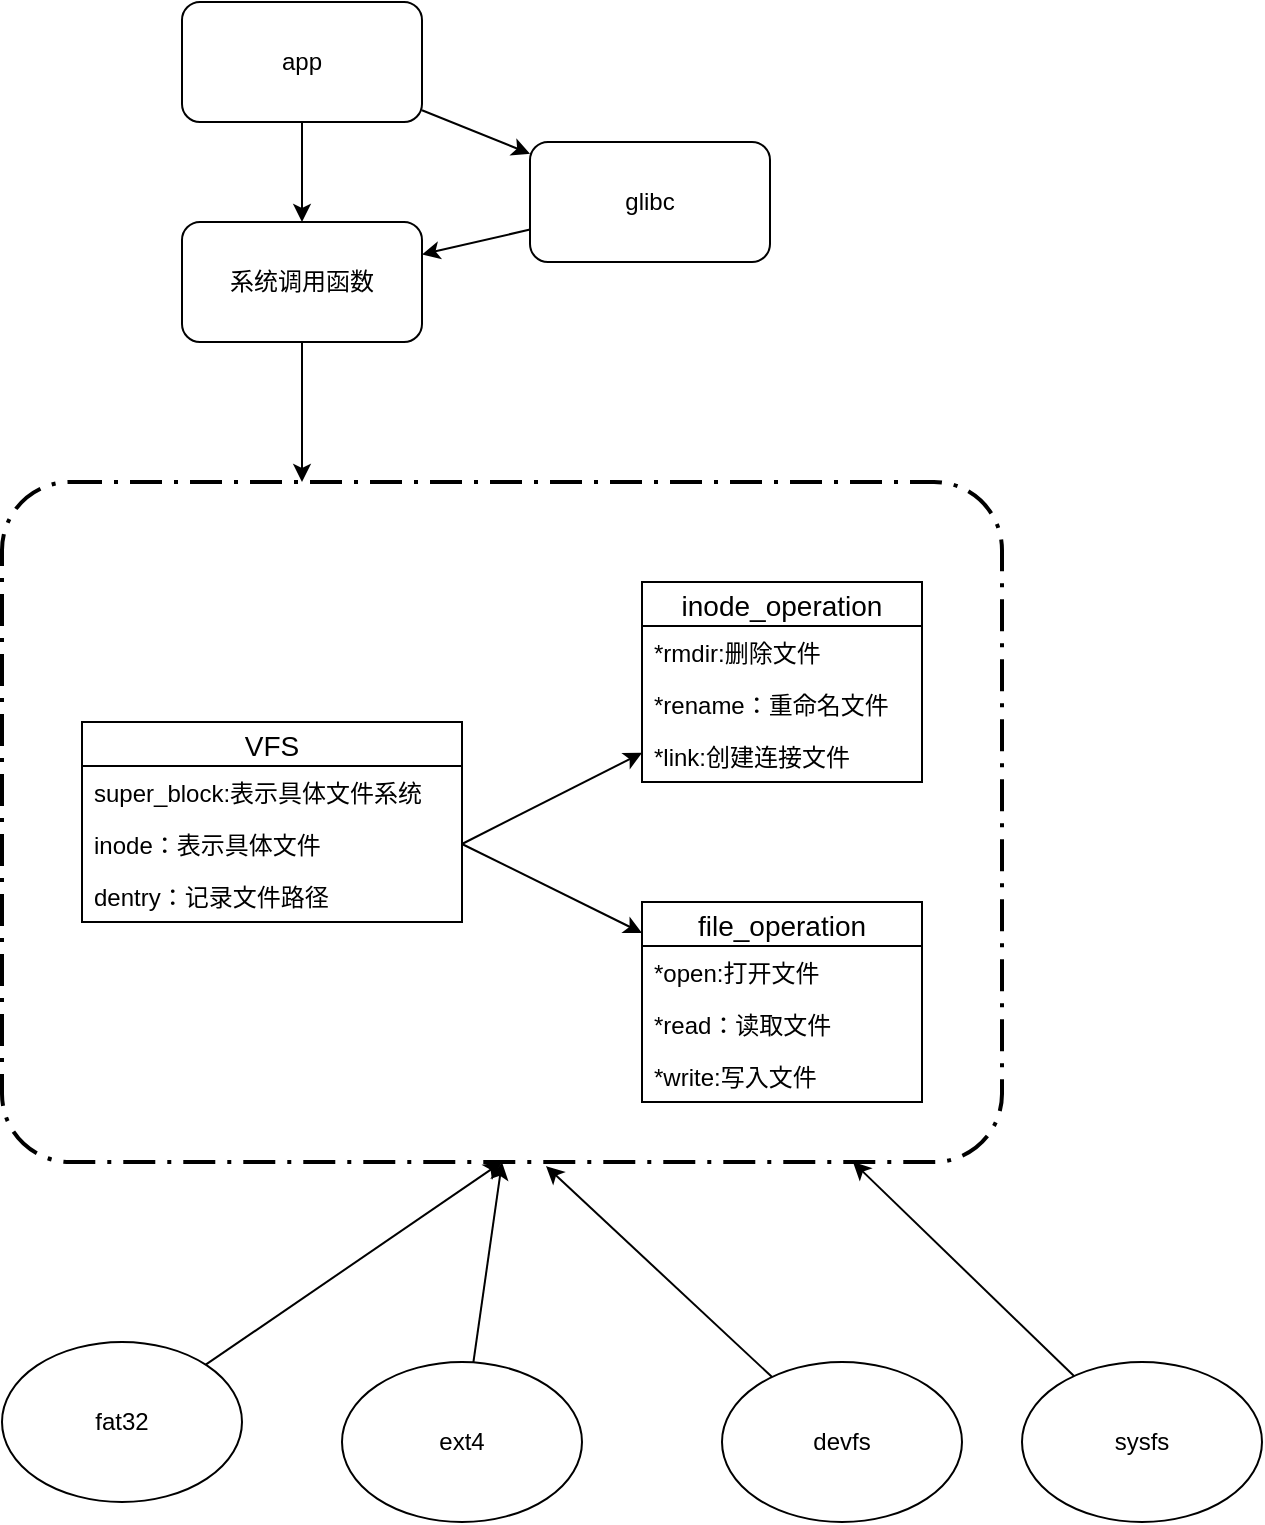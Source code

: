 <mxfile version="13.0.3" type="device"><diagram id="7wCtqBdYmlnKJRVT3URU" name="Page-1"><mxGraphModel dx="1072" dy="792" grid="0" gridSize="10" guides="1" tooltips="1" connect="1" arrows="1" fold="1" page="1" pageScale="1" pageWidth="827" pageHeight="1169" math="0" shadow="0"><root><mxCell id="0"/><mxCell id="1" parent="0"/><mxCell id="yAaqdUn0bj-Ui1wu8z1T-114" value="" style="rounded=1;arcSize=10;dashed=1;strokeColor=#000000;fillColor=none;gradientColor=none;dashPattern=8 3 1 3;strokeWidth=2;" parent="1" vertex="1"><mxGeometry x="90" y="420" width="500" height="340" as="geometry"/></mxCell><mxCell id="yAaqdUn0bj-Ui1wu8z1T-112" style="edgeStyle=none;curved=1;orthogonalLoop=1;jettySize=auto;html=1;exitX=1;exitY=0.5;exitDx=0;exitDy=0;" parent="1" source="yAaqdUn0bj-Ui1wu8z1T-100" target="yAaqdUn0bj-Ui1wu8z1T-102" edge="1"><mxGeometry relative="1" as="geometry"/></mxCell><mxCell id="yAaqdUn0bj-Ui1wu8z1T-113" style="edgeStyle=none;curved=1;orthogonalLoop=1;jettySize=auto;html=1;exitX=1;exitY=0.5;exitDx=0;exitDy=0;" parent="1" source="yAaqdUn0bj-Ui1wu8z1T-100" target="yAaqdUn0bj-Ui1wu8z1T-106" edge="1"><mxGeometry relative="1" as="geometry"/></mxCell><mxCell id="yAaqdUn0bj-Ui1wu8z1T-118" style="edgeStyle=none;curved=1;orthogonalLoop=1;jettySize=auto;html=1;entryX=0.5;entryY=1;entryDx=0;entryDy=0;" parent="1" source="yAaqdUn0bj-Ui1wu8z1T-115" target="yAaqdUn0bj-Ui1wu8z1T-114" edge="1"><mxGeometry relative="1" as="geometry"/></mxCell><mxCell id="yAaqdUn0bj-Ui1wu8z1T-115" value="fat32" style="ellipse;whiteSpace=wrap;html=1;" parent="1" vertex="1"><mxGeometry x="90" y="850" width="120" height="80" as="geometry"/></mxCell><mxCell id="yAaqdUn0bj-Ui1wu8z1T-119" style="edgeStyle=none;curved=1;orthogonalLoop=1;jettySize=auto;html=1;entryX=0.5;entryY=1;entryDx=0;entryDy=0;" parent="1" source="yAaqdUn0bj-Ui1wu8z1T-116" target="yAaqdUn0bj-Ui1wu8z1T-114" edge="1"><mxGeometry relative="1" as="geometry"/></mxCell><mxCell id="yAaqdUn0bj-Ui1wu8z1T-116" value="ext4" style="ellipse;whiteSpace=wrap;html=1;" parent="1" vertex="1"><mxGeometry x="260" y="860" width="120" height="80" as="geometry"/></mxCell><mxCell id="yAaqdUn0bj-Ui1wu8z1T-120" style="edgeStyle=none;orthogonalLoop=1;jettySize=auto;html=1;entryX=0.544;entryY=1.006;entryDx=0;entryDy=0;entryPerimeter=0;curved=1;" parent="1" source="yAaqdUn0bj-Ui1wu8z1T-117" target="yAaqdUn0bj-Ui1wu8z1T-114" edge="1"><mxGeometry relative="1" as="geometry"/></mxCell><mxCell id="yAaqdUn0bj-Ui1wu8z1T-117" value="devfs" style="ellipse;whiteSpace=wrap;html=1;" parent="1" vertex="1"><mxGeometry x="450" y="860" width="120" height="80" as="geometry"/></mxCell><mxCell id="yAaqdUn0bj-Ui1wu8z1T-98" value="VFS" style="swimlane;fontStyle=0;childLayout=stackLayout;horizontal=1;startSize=22;horizontalStack=0;resizeParent=1;resizeParentMax=0;resizeLast=0;collapsible=1;marginBottom=0;align=center;fontSize=14;" parent="1" vertex="1"><mxGeometry x="130" y="540" width="190" height="100" as="geometry"/></mxCell><mxCell id="yAaqdUn0bj-Ui1wu8z1T-99" value="super_block:表示具体文件系统" style="text;strokeColor=none;fillColor=none;spacingLeft=4;spacingRight=4;overflow=hidden;rotatable=0;points=[[0,0.5],[1,0.5]];portConstraint=eastwest;fontSize=12;" parent="yAaqdUn0bj-Ui1wu8z1T-98" vertex="1"><mxGeometry y="22" width="190" height="26" as="geometry"/></mxCell><mxCell id="yAaqdUn0bj-Ui1wu8z1T-100" value="inode：表示具体文件" style="text;strokeColor=none;fillColor=none;spacingLeft=4;spacingRight=4;overflow=hidden;rotatable=0;points=[[0,0.5],[1,0.5]];portConstraint=eastwest;fontSize=12;" parent="yAaqdUn0bj-Ui1wu8z1T-98" vertex="1"><mxGeometry y="48" width="190" height="26" as="geometry"/></mxCell><mxCell id="yAaqdUn0bj-Ui1wu8z1T-101" value="dentry：记录文件路径" style="text;strokeColor=none;fillColor=none;spacingLeft=4;spacingRight=4;overflow=hidden;rotatable=0;points=[[0,0.5],[1,0.5]];portConstraint=eastwest;fontSize=12;" parent="yAaqdUn0bj-Ui1wu8z1T-98" vertex="1"><mxGeometry y="74" width="190" height="26" as="geometry"/></mxCell><mxCell id="yAaqdUn0bj-Ui1wu8z1T-102" value="inode_operation" style="swimlane;fontStyle=0;childLayout=stackLayout;horizontal=1;startSize=22;horizontalStack=0;resizeParent=1;resizeParentMax=0;resizeLast=0;collapsible=1;marginBottom=0;align=center;fontSize=14;" parent="1" vertex="1"><mxGeometry x="410" y="470" width="140" height="100" as="geometry"/></mxCell><mxCell id="yAaqdUn0bj-Ui1wu8z1T-103" value="*rmdir:删除文件" style="text;strokeColor=none;fillColor=none;spacingLeft=4;spacingRight=4;overflow=hidden;rotatable=0;points=[[0,0.5],[1,0.5]];portConstraint=eastwest;fontSize=12;" parent="yAaqdUn0bj-Ui1wu8z1T-102" vertex="1"><mxGeometry y="22" width="140" height="26" as="geometry"/></mxCell><mxCell id="yAaqdUn0bj-Ui1wu8z1T-104" value="*rename：重命名文件" style="text;strokeColor=none;fillColor=none;spacingLeft=4;spacingRight=4;overflow=hidden;rotatable=0;points=[[0,0.5],[1,0.5]];portConstraint=eastwest;fontSize=12;" parent="yAaqdUn0bj-Ui1wu8z1T-102" vertex="1"><mxGeometry y="48" width="140" height="26" as="geometry"/></mxCell><mxCell id="yAaqdUn0bj-Ui1wu8z1T-105" value="*link:创建连接文件" style="text;strokeColor=none;fillColor=none;spacingLeft=4;spacingRight=4;overflow=hidden;rotatable=0;points=[[0,0.5],[1,0.5]];portConstraint=eastwest;fontSize=12;" parent="yAaqdUn0bj-Ui1wu8z1T-102" vertex="1"><mxGeometry y="74" width="140" height="26" as="geometry"/></mxCell><mxCell id="yAaqdUn0bj-Ui1wu8z1T-106" value="file_operation" style="swimlane;fontStyle=0;childLayout=stackLayout;horizontal=1;startSize=22;horizontalStack=0;resizeParent=1;resizeParentMax=0;resizeLast=0;collapsible=1;marginBottom=0;align=center;fontSize=14;" parent="1" vertex="1"><mxGeometry x="410" y="630" width="140" height="100" as="geometry"/></mxCell><mxCell id="yAaqdUn0bj-Ui1wu8z1T-107" value="*open:打开文件" style="text;strokeColor=none;fillColor=none;spacingLeft=4;spacingRight=4;overflow=hidden;rotatable=0;points=[[0,0.5],[1,0.5]];portConstraint=eastwest;fontSize=12;" parent="yAaqdUn0bj-Ui1wu8z1T-106" vertex="1"><mxGeometry y="22" width="140" height="26" as="geometry"/></mxCell><mxCell id="yAaqdUn0bj-Ui1wu8z1T-108" value="*read：读取文件" style="text;strokeColor=none;fillColor=none;spacingLeft=4;spacingRight=4;overflow=hidden;rotatable=0;points=[[0,0.5],[1,0.5]];portConstraint=eastwest;fontSize=12;" parent="yAaqdUn0bj-Ui1wu8z1T-106" vertex="1"><mxGeometry y="48" width="140" height="26" as="geometry"/></mxCell><mxCell id="yAaqdUn0bj-Ui1wu8z1T-109" value="*write:写入文件" style="text;strokeColor=none;fillColor=none;spacingLeft=4;spacingRight=4;overflow=hidden;rotatable=0;points=[[0,0.5],[1,0.5]];portConstraint=eastwest;fontSize=12;" parent="yAaqdUn0bj-Ui1wu8z1T-106" vertex="1"><mxGeometry y="74" width="140" height="26" as="geometry"/></mxCell><mxCell id="yAaqdUn0bj-Ui1wu8z1T-123" style="edgeStyle=none;curved=1;orthogonalLoop=1;jettySize=auto;html=1;entryX=0.3;entryY=0;entryDx=0;entryDy=0;entryPerimeter=0;" parent="1" source="yAaqdUn0bj-Ui1wu8z1T-121" target="yAaqdUn0bj-Ui1wu8z1T-114" edge="1"><mxGeometry relative="1" as="geometry"/></mxCell><mxCell id="yAaqdUn0bj-Ui1wu8z1T-121" value="系统调用函数" style="rounded=1;whiteSpace=wrap;html=1;" parent="1" vertex="1"><mxGeometry x="180" y="290" width="120" height="60" as="geometry"/></mxCell><mxCell id="yAaqdUn0bj-Ui1wu8z1T-126" style="edgeStyle=none;curved=1;orthogonalLoop=1;jettySize=auto;html=1;entryX=0.5;entryY=0;entryDx=0;entryDy=0;" parent="1" source="yAaqdUn0bj-Ui1wu8z1T-125" target="yAaqdUn0bj-Ui1wu8z1T-121" edge="1"><mxGeometry relative="1" as="geometry"/></mxCell><mxCell id="yAaqdUn0bj-Ui1wu8z1T-129" style="edgeStyle=none;curved=1;orthogonalLoop=1;jettySize=auto;html=1;" parent="1" source="yAaqdUn0bj-Ui1wu8z1T-125" target="yAaqdUn0bj-Ui1wu8z1T-127" edge="1"><mxGeometry relative="1" as="geometry"/></mxCell><mxCell id="yAaqdUn0bj-Ui1wu8z1T-125" value="app" style="rounded=1;whiteSpace=wrap;html=1;" parent="1" vertex="1"><mxGeometry x="180" y="180" width="120" height="60" as="geometry"/></mxCell><mxCell id="yAaqdUn0bj-Ui1wu8z1T-130" style="edgeStyle=none;curved=1;orthogonalLoop=1;jettySize=auto;html=1;" parent="1" source="yAaqdUn0bj-Ui1wu8z1T-127" target="yAaqdUn0bj-Ui1wu8z1T-121" edge="1"><mxGeometry relative="1" as="geometry"/></mxCell><mxCell id="yAaqdUn0bj-Ui1wu8z1T-127" value="glibc" style="rounded=1;whiteSpace=wrap;html=1;" parent="1" vertex="1"><mxGeometry x="354" y="250" width="120" height="60" as="geometry"/></mxCell><mxCell id="tOeTDHKbiwe8VXWJ4m15-34" value="sysfs" style="ellipse;whiteSpace=wrap;html=1;" parent="1" vertex="1"><mxGeometry x="600" y="860" width="120" height="80" as="geometry"/></mxCell><mxCell id="tOeTDHKbiwe8VXWJ4m15-35" value="" style="endArrow=classic;html=1;" parent="1" source="tOeTDHKbiwe8VXWJ4m15-34" target="yAaqdUn0bj-Ui1wu8z1T-114" edge="1"><mxGeometry width="50" height="50" relative="1" as="geometry"><mxPoint x="610" y="840" as="sourcePoint"/><mxPoint x="660" y="790" as="targetPoint"/></mxGeometry></mxCell></root></mxGraphModel></diagram></mxfile>